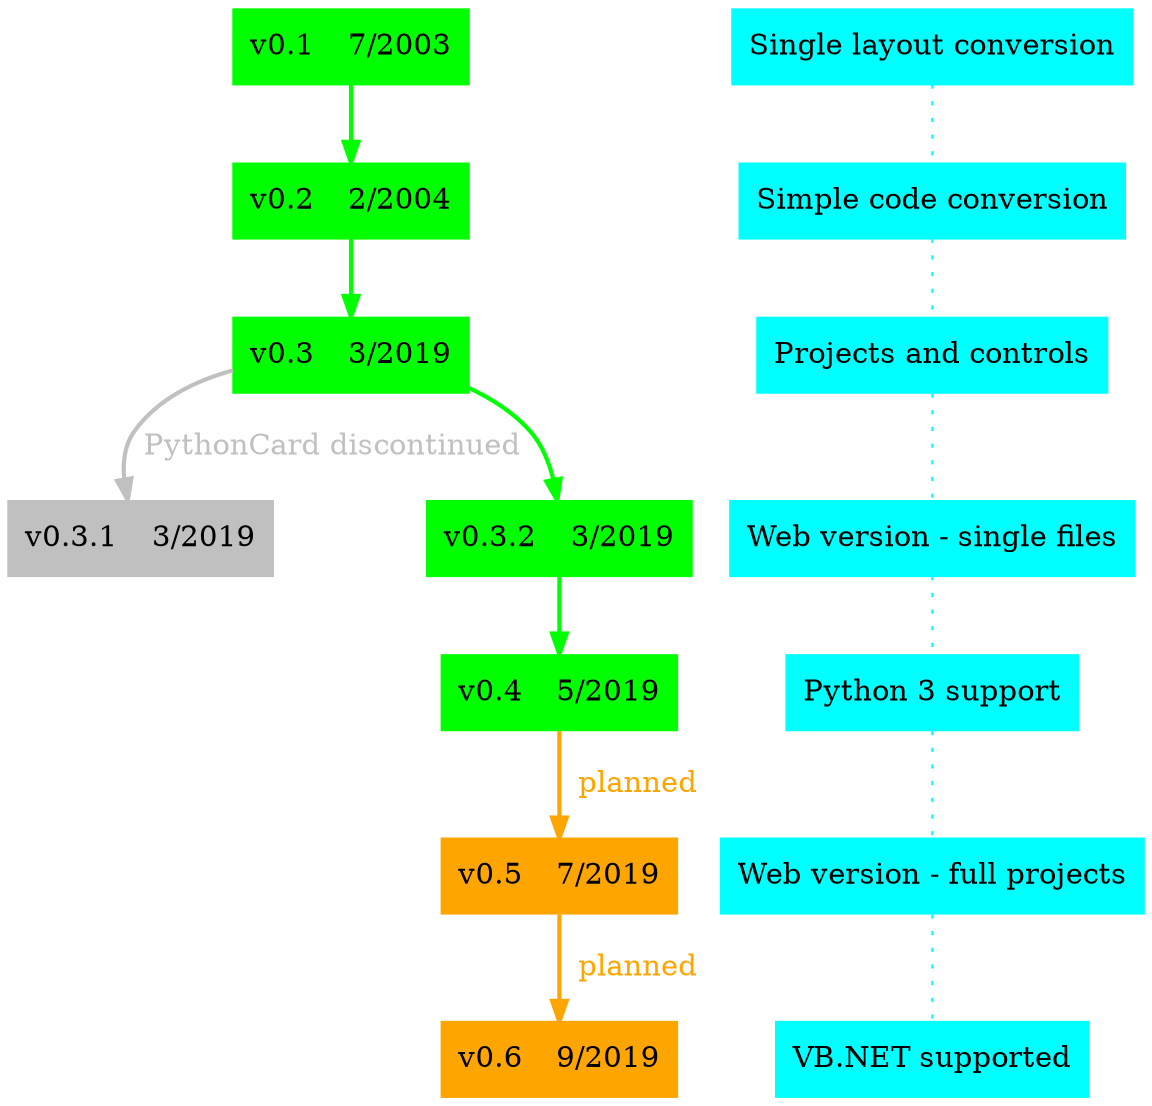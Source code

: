 digraph RM {
    node[shape=record,color=green, style=filled];
    edge [style=bold, color=green];
    v0_1 -> v0_2 [style=bold];
    v0_2 -> v0_3;
    v0_3 -> v0_3_1 [color=grey, label=" PythonCard discontinued", fontcolor=grey];
    v0_3 -> v0_3_2;
    v0_3_2 -> v0_4;
    node [color=orange];
    v0_4 -> v0_5 [color=orange, label="  planned", fontcolor=orange];
    v0_5 -> v0_6 [color=orange, label="  planned", fontcolor=orange];

    v0_1 [label="v0.1|7/2003"];
    v0_2 [label="v0.2|2/2004"];
    v0_3 [label="v0.3|3/2019"];
    v0_3_1 [color=grey, label="v0.3.1|3/2019", style=filled];
    v0_3_2 [label="v0.3.2|3/2019"];
    v0_4 [label="v0.4|5/2019"];
    v0_5 [label="v0.5|7/2019"];
    v0_6 [label="v0.6|9/2019"];

    node[shape=box, color=cyan];
    v0_1_f [label="Single layout conversion"]
    v0_2_f [label="Simple code conversion"]
    v0_3_f [label="Projects and controls"]
    v0_3_2_f [label="Web version - single files"]
    v0_4_f [label="Python 3 support"]
    v0_5_f [label="Web version - full projects"]
    v0_6_f [label="VB.NET supported"]

    edge [style=dotted, color=cyan, dir=none];
    v0_1_f -> v0_2_f;
    v0_2_f -> v0_3_f;
    v0_3_f -> v0_3_2_f;
    v0_3_2_f -> v0_4_f;
    v0_4_f -> v0_5_f;
    v0_5_f -> v0_6_f;
}
